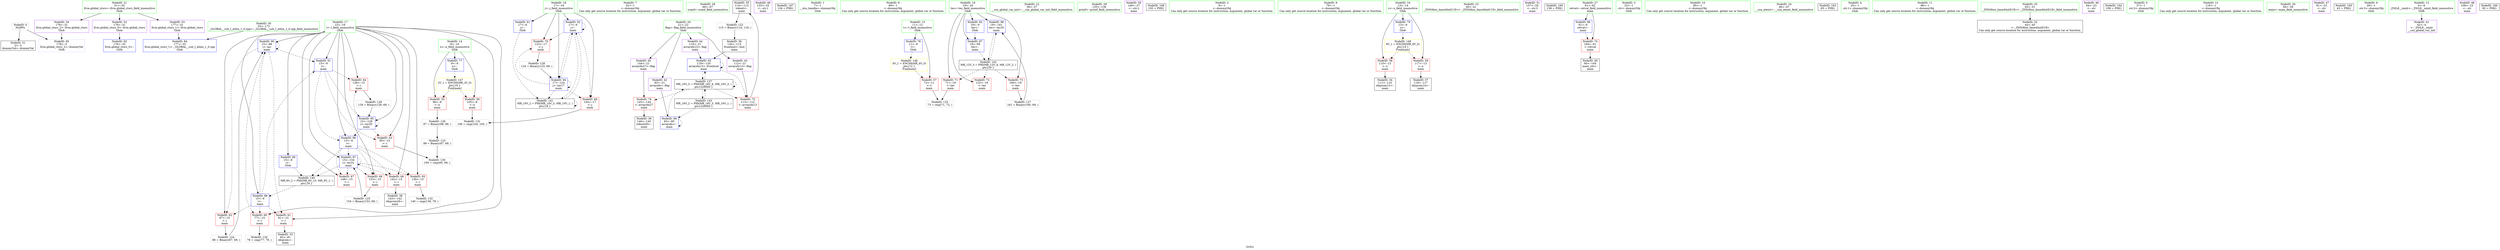 digraph "SVFG" {
	label="SVFG";

	Node0x560ce73f5b40 [shape=record,color=grey,label="{NodeID: 0\nNullPtr}"];
	Node0x560ce73f5b40 -> Node0x560ce740a0a0[style=solid];
	Node0x560ce73f5b40 -> Node0x560ce740df10[style=solid];
	Node0x560ce740e350 [shape=record,color=blue,label="{NodeID: 90\n15\<--88\ni\<--inc\nmain\n}"];
	Node0x560ce740e350 -> Node0x560ce740c940[style=dashed];
	Node0x560ce740e350 -> Node0x560ce740ca10[style=dashed];
	Node0x560ce740e350 -> Node0x560ce740cae0[style=dashed];
	Node0x560ce740e350 -> Node0x560ce740e350[style=dashed];
	Node0x560ce740e350 -> Node0x560ce740e420[style=dashed];
	Node0x560ce73f5c60 [shape=record,color=green,label="{NodeID: 7\n32\<--1\n\<--dummyObj\nCan only get source location for instruction, argument, global var or function.}"];
	Node0x560ce740afa0 [shape=record,color=blue,label="{NodeID: 97\n15\<--154\ni\<--inc31\nmain\n}"];
	Node0x560ce740afa0 -> Node0x560ce740cd50[style=dashed];
	Node0x560ce740afa0 -> Node0x560ce740ce20[style=dashed];
	Node0x560ce740afa0 -> Node0x560ce740cef0[style=dashed];
	Node0x560ce740afa0 -> Node0x560ce740cfc0[style=dashed];
	Node0x560ce740afa0 -> Node0x560ce740afa0[style=dashed];
	Node0x560ce740afa0 -> Node0x560ce74177a0[style=dashed];
	Node0x560ce73f5130 [shape=record,color=green,label="{NodeID: 14\n8\<--10\nn\<--n_field_insensitive\nGlob }"];
	Node0x560ce73f5130 -> Node0x560ce740c530[style=solid];
	Node0x560ce73f5130 -> Node0x560ce740c600[style=solid];
	Node0x560ce73f5130 -> Node0x560ce740d710[style=solid];
	Node0x560ce74096d0 [shape=record,color=green,label="{NodeID: 21\n31\<--35\nllvm.global_ctors\<--llvm.global_ctors_field_insensitive\nGlob }"];
	Node0x560ce74096d0 -> Node0x560ce740c230[style=solid];
	Node0x560ce74096d0 -> Node0x560ce740c330[style=solid];
	Node0x560ce74096d0 -> Node0x560ce740c430[style=solid];
	Node0x560ce7409da0 [shape=record,color=green,label="{NodeID: 28\n66\<--67\nscanf\<--scanf_field_insensitive\n}"];
	Node0x560ce740a440 [shape=record,color=black,label="{NodeID: 35\n114\<--113\ntobool\<--\nmain\n}"];
	Node0x560ce740a440 -> Node0x560ce74103b0[style=solid];
	Node0x560ce7410830 [shape=record,color=grey,label="{NodeID: 125\n154 = Binary(153, 69, )\n}"];
	Node0x560ce7410830 -> Node0x560ce740afa0[style=solid];
	Node0x560ce740a9f0 [shape=record,color=purple,label="{NodeID: 42\n83\<--21\narrayidx\<--flag\nmain\n}"];
	Node0x560ce740a9f0 -> Node0x560ce740e280[style=solid];
	Node0x560ce74112b0 [shape=record,color=grey,label="{NodeID: 132\n140 = cmp(139, 79, )\n}"];
	Node0x560ce740bfc0 [shape=record,color=purple,label="{NodeID: 49\n133\<--25\n\<--.str.1\nmain\n}"];
	Node0x560ce740c600 [shape=record,color=red,label="{NodeID: 56\n105\<--8\n\<--n\nmain\n}"];
	Node0x560ce740c600 -> Node0x560ce7411130[style=solid];
	Node0x560ce740cbb0 [shape=record,color=red,label="{NodeID: 63\n95\<--15\n\<--i\nmain\n}"];
	Node0x560ce740cbb0 -> Node0x560ce7410fb0[style=solid];
	Node0x560ce740d160 [shape=record,color=red,label="{NodeID: 70\n123\<--17\n\<--j\nmain\n}"];
	Node0x560ce740d160 -> Node0x560ce7410cb0[style=solid];
	Node0x560ce740d710 [shape=record,color=blue,label="{NodeID: 77\n8\<--9\nn\<--\nGlob }"];
	Node0x560ce740d710 -> Node0x560ce7419aa0[style=dashed];
	Node0x560ce7421770 [shape=record,color=black,label="{NodeID: 167\n134 = PHI()\n}"];
	Node0x560ce740de10 [shape=record,color=blue,label="{NodeID: 84\n177\<--33\nllvm.global_ctors_1\<--_GLOBAL__sub_I_athin_1_0.cpp\nGlob }"];
	Node0x560ce73f4c30 [shape=record,color=green,label="{NodeID: 1\n7\<--1\n__dso_handle\<--dummyObj\nGlob }"];
	Node0x560ce740e420 [shape=record,color=blue,label="{NodeID: 91\n15\<--9\ni\<--\nmain\n}"];
	Node0x560ce740e420 -> Node0x560ce740cbb0[style=dashed];
	Node0x560ce740e420 -> Node0x560ce740cc80[style=dashed];
	Node0x560ce740e420 -> Node0x560ce740e760[style=dashed];
	Node0x560ce740e420 -> Node0x560ce740aed0[style=dashed];
	Node0x560ce73f47b0 [shape=record,color=green,label="{NodeID: 8\n69\<--1\n\<--dummyObj\nCan only get source location for instruction, argument, global var or function.}"];
	Node0x560ce740b070 [shape=record,color=blue,label="{NodeID: 98\n19\<--161\ntes\<--inc35\nmain\n}"];
	Node0x560ce740b070 -> Node0x560ce74181a0[style=dashed];
	Node0x560ce73f5200 [shape=record,color=green,label="{NodeID: 15\n11\<--12\nt\<--t_field_insensitive\nGlob }"];
	Node0x560ce73f5200 -> Node0x560ce740c6d0[style=solid];
	Node0x560ce73f5200 -> Node0x560ce740d810[style=solid];
	Node0x560ce74097d0 [shape=record,color=green,label="{NodeID: 22\n36\<--37\n__cxx_global_var_init\<--__cxx_global_var_init_field_insensitive\n}"];
	Node0x560ce7409ea0 [shape=record,color=green,label="{NodeID: 29\n135\<--136\nprintf\<--printf_field_insensitive\n}"];
	Node0x560ce740a510 [shape=record,color=black,label="{NodeID: 36\n120\<--115\nfrombool\<--lnot\nmain\n}"];
	Node0x560ce740a510 -> Node0x560ce740e5c0[style=solid];
	Node0x560ce74109b0 [shape=record,color=grey,label="{NodeID: 126\n97 = Binary(98, 96, )\n}"];
	Node0x560ce74109b0 -> Node0x560ce7410530[style=solid];
	Node0x560ce740aac0 [shape=record,color=purple,label="{NodeID: 43\n112\<--21\narrayidx13\<--flag\nmain\n}"];
	Node0x560ce740aac0 -> Node0x560ce740d570[style=solid];
	Node0x560ce7411430 [shape=record,color=grey,label="{NodeID: 133\n73 = cmp(71, 72, )\n}"];
	Node0x560ce740c090 [shape=record,color=purple,label="{NodeID: 50\n149\<--27\n\<--.str.2\nmain\n}"];
	Node0x560ce74177a0 [shape=record,color=black,label="{NodeID: 140\nMR_8V_2 = PHI(MR_8V_10, MR_8V_1, )\npts\{16 \}\n}"];
	Node0x560ce74177a0 -> Node0x560ce740e1b0[style=dashed];
	Node0x560ce740c6d0 [shape=record,color=red,label="{NodeID: 57\n72\<--11\n\<--t\nmain\n}"];
	Node0x560ce740c6d0 -> Node0x560ce7411430[style=solid];
	Node0x560ce7419aa0 [shape=record,color=yellow,style=double,label="{NodeID: 147\n2V_1 = ENCHI(MR_2V_0)\npts\{10 \}\nFun[main]}"];
	Node0x560ce7419aa0 -> Node0x560ce740c530[style=dashed];
	Node0x560ce7419aa0 -> Node0x560ce740c600[style=dashed];
	Node0x560ce740cc80 [shape=record,color=red,label="{NodeID: 64\n128\<--15\n\<--i\nmain\n}"];
	Node0x560ce740cc80 -> Node0x560ce7410e30[style=solid];
	Node0x560ce740d230 [shape=record,color=red,label="{NodeID: 71\n71\<--19\n\<--tes\nmain\n}"];
	Node0x560ce740d230 -> Node0x560ce7411430[style=solid];
	Node0x560ce740d810 [shape=record,color=blue,label="{NodeID: 78\n11\<--9\nt\<--\nGlob }"];
	Node0x560ce740d810 -> Node0x560ce741a5c0[style=dashed];
	Node0x560ce7421870 [shape=record,color=black,label="{NodeID: 168\n150 = PHI()\n}"];
	Node0x560ce740df10 [shape=record,color=blue, style = dotted,label="{NodeID: 85\n178\<--3\nllvm.global_ctors_2\<--dummyVal\nGlob }"];
	Node0x560ce73f46c0 [shape=record,color=green,label="{NodeID: 2\n9\<--1\n\<--dummyObj\nCan only get source location for instruction, argument, global var or function.}"];
	Node0x560ce740e4f0 [shape=record,color=blue,label="{NodeID: 92\n17\<--9\nj\<--\nmain\n}"];
	Node0x560ce740e4f0 -> Node0x560ce740d090[style=dashed];
	Node0x560ce740e4f0 -> Node0x560ce740d160[style=dashed];
	Node0x560ce740e4f0 -> Node0x560ce740e4f0[style=dashed];
	Node0x560ce740e4f0 -> Node0x560ce740e690[style=dashed];
	Node0x560ce740e4f0 -> Node0x560ce7417ca0[style=dashed];
	Node0x560ce73f4880 [shape=record,color=green,label="{NodeID: 9\n79\<--1\n\<--dummyObj\nCan only get source location for instruction, argument, global var or function.}"];
	Node0x560ce73f52d0 [shape=record,color=green,label="{NodeID: 16\n13\<--14\nx\<--x_field_insensitive\nGlob }"];
	Node0x560ce73f52d0 -> Node0x560ce740c7a0[style=solid];
	Node0x560ce73f52d0 -> Node0x560ce740c870[style=solid];
	Node0x560ce73f52d0 -> Node0x560ce740d910[style=solid];
	Node0x560ce74098d0 [shape=record,color=green,label="{NodeID: 23\n40\<--41\n_ZNSt8ios_base4InitC1Ev\<--_ZNSt8ios_base4InitC1Ev_field_insensitive\n}"];
	Node0x560ce7409fa0 [shape=record,color=green,label="{NodeID: 30\n33\<--172\n_GLOBAL__sub_I_athin_1_0.cpp\<--_GLOBAL__sub_I_athin_1_0.cpp_field_insensitive\n}"];
	Node0x560ce7409fa0 -> Node0x560ce740de10[style=solid];
	Node0x560ce740a5e0 [shape=record,color=black,label="{NodeID: 37\n118\<--117\nidxprom14\<--\nmain\n}"];
	Node0x560ce7410b30 [shape=record,color=grey,label="{NodeID: 127\n161 = Binary(160, 69, )\n}"];
	Node0x560ce7410b30 -> Node0x560ce740b070[style=solid];
	Node0x560ce740ab90 [shape=record,color=purple,label="{NodeID: 44\n119\<--21\narrayidx15\<--flag\nmain\n}"];
	Node0x560ce740ab90 -> Node0x560ce740e5c0[style=solid];
	Node0x560ce740b6f0 [shape=record,color=grey,label="{NodeID: 134\n78 = cmp(77, 79, )\n}"];
	Node0x560ce740c160 [shape=record,color=purple,label="{NodeID: 51\n157\<--29\n\<--.str.3\nmain\n}"];
	Node0x560ce7417ca0 [shape=record,color=black,label="{NodeID: 141\nMR_10V_2 = PHI(MR_10V_3, MR_10V_1, )\npts\{18 \}\n}"];
	Node0x560ce7417ca0 -> Node0x560ce740e4f0[style=dashed];
	Node0x560ce7417ca0 -> Node0x560ce7417ca0[style=dashed];
	Node0x560ce740c7a0 [shape=record,color=red,label="{NodeID: 58\n110\<--13\n\<--x\nmain\n}"];
	Node0x560ce740c7a0 -> Node0x560ce740a370[style=solid];
	Node0x560ce741a5c0 [shape=record,color=yellow,style=double,label="{NodeID: 148\n4V_1 = ENCHI(MR_4V_0)\npts\{12 \}\nFun[main]}"];
	Node0x560ce741a5c0 -> Node0x560ce740c6d0[style=dashed];
	Node0x560ce740cd50 [shape=record,color=red,label="{NodeID: 65\n139\<--15\n\<--i\nmain\n}"];
	Node0x560ce740cd50 -> Node0x560ce74112b0[style=solid];
	Node0x560ce740d300 [shape=record,color=red,label="{NodeID: 72\n132\<--19\n\<--tes\nmain\n}"];
	Node0x560ce740d910 [shape=record,color=blue,label="{NodeID: 79\n13\<--9\nx\<--\nGlob }"];
	Node0x560ce740d910 -> Node0x560ce741a6a0[style=dashed];
	Node0x560ce7421970 [shape=record,color=black,label="{NodeID: 169\n158 = PHI()\n}"];
	Node0x560ce740e010 [shape=record,color=blue,label="{NodeID: 86\n61\<--9\nretval\<--\nmain\n}"];
	Node0x560ce740e010 -> Node0x560ce740d4a0[style=dashed];
	Node0x560ce73f3470 [shape=record,color=green,label="{NodeID: 3\n23\<--1\n.str\<--dummyObj\nGlob }"];
	Node0x560ce740e5c0 [shape=record,color=blue,label="{NodeID: 93\n119\<--120\narrayidx15\<--frombool\nmain\n}"];
	Node0x560ce740e5c0 -> Node0x560ce740d570[style=dashed];
	Node0x560ce740e5c0 -> Node0x560ce740e5c0[style=dashed];
	Node0x560ce740e5c0 -> Node0x560ce74168a0[style=dashed];
	Node0x560ce73f4950 [shape=record,color=green,label="{NodeID: 10\n85\<--1\n\<--dummyObj\nCan only get source location for instruction, argument, global var or function.}"];
	Node0x560ce7409300 [shape=record,color=green,label="{NodeID: 17\n15\<--16\ni\<--i_field_insensitive\nGlob }"];
	Node0x560ce7409300 -> Node0x560ce740c940[style=solid];
	Node0x560ce7409300 -> Node0x560ce740ca10[style=solid];
	Node0x560ce7409300 -> Node0x560ce740cae0[style=solid];
	Node0x560ce7409300 -> Node0x560ce740cbb0[style=solid];
	Node0x560ce7409300 -> Node0x560ce740cc80[style=solid];
	Node0x560ce7409300 -> Node0x560ce740cd50[style=solid];
	Node0x560ce7409300 -> Node0x560ce740ce20[style=solid];
	Node0x560ce7409300 -> Node0x560ce740cef0[style=solid];
	Node0x560ce7409300 -> Node0x560ce740cfc0[style=solid];
	Node0x560ce7409300 -> Node0x560ce740da10[style=solid];
	Node0x560ce7409300 -> Node0x560ce740e1b0[style=solid];
	Node0x560ce7409300 -> Node0x560ce740e350[style=solid];
	Node0x560ce7409300 -> Node0x560ce740e420[style=solid];
	Node0x560ce7409300 -> Node0x560ce740e760[style=solid];
	Node0x560ce7409300 -> Node0x560ce740aed0[style=solid];
	Node0x560ce7409300 -> Node0x560ce740afa0[style=solid];
	Node0x560ce74099d0 [shape=record,color=green,label="{NodeID: 24\n46\<--47\n__cxa_atexit\<--__cxa_atexit_field_insensitive\n}"];
	Node0x560ce740a0a0 [shape=record,color=black,label="{NodeID: 31\n2\<--3\ndummyVal\<--dummyVal\n}"];
	Node0x560ce740a6b0 [shape=record,color=black,label="{NodeID: 38\n143\<--142\nidxprom26\<--\nmain\n}"];
	Node0x560ce7410cb0 [shape=record,color=grey,label="{NodeID: 128\n124 = Binary(123, 69, )\n}"];
	Node0x560ce7410cb0 -> Node0x560ce740e690[style=solid];
	Node0x560ce740ac60 [shape=record,color=purple,label="{NodeID: 45\n144\<--21\narrayidx27\<--flag\nmain\n}"];
	Node0x560ce740ac60 -> Node0x560ce740d640[style=solid];
	Node0x560ce740c230 [shape=record,color=purple,label="{NodeID: 52\n176\<--31\nllvm.global_ctors_0\<--llvm.global_ctors\nGlob }"];
	Node0x560ce740c230 -> Node0x560ce740dd10[style=solid];
	Node0x560ce74181a0 [shape=record,color=black,label="{NodeID: 142\nMR_12V_3 = PHI(MR_12V_4, MR_12V_2, )\npts\{20 \}\n}"];
	Node0x560ce74181a0 -> Node0x560ce740d230[style=dashed];
	Node0x560ce74181a0 -> Node0x560ce740d300[style=dashed];
	Node0x560ce74181a0 -> Node0x560ce740d3d0[style=dashed];
	Node0x560ce74181a0 -> Node0x560ce740b070[style=dashed];
	Node0x560ce740c870 [shape=record,color=red,label="{NodeID: 59\n117\<--13\n\<--x\nmain\n}"];
	Node0x560ce740c870 -> Node0x560ce740a5e0[style=solid];
	Node0x560ce741a6a0 [shape=record,color=yellow,style=double,label="{NodeID: 149\n6V_1 = ENCHI(MR_6V_0)\npts\{14 \}\nFun[main]}"];
	Node0x560ce741a6a0 -> Node0x560ce740c7a0[style=dashed];
	Node0x560ce741a6a0 -> Node0x560ce740c870[style=dashed];
	Node0x560ce740ce20 [shape=record,color=red,label="{NodeID: 66\n142\<--15\n\<--i\nmain\n}"];
	Node0x560ce740ce20 -> Node0x560ce740a6b0[style=solid];
	Node0x560ce740d3d0 [shape=record,color=red,label="{NodeID: 73\n160\<--19\n\<--tes\nmain\n}"];
	Node0x560ce740d3d0 -> Node0x560ce7410b30[style=solid];
	Node0x560ce727a4c0 [shape=record,color=black,label="{NodeID: 163\n65 = PHI()\n}"];
	Node0x560ce740da10 [shape=record,color=blue,label="{NodeID: 80\n15\<--9\ni\<--\nGlob }"];
	Node0x560ce740da10 -> Node0x560ce74177a0[style=dashed];
	Node0x560ce740e0e0 [shape=record,color=blue,label="{NodeID: 87\n19\<--69\ntes\<--\nmain\n}"];
	Node0x560ce740e0e0 -> Node0x560ce74181a0[style=dashed];
	Node0x560ce73f5400 [shape=record,color=green,label="{NodeID: 4\n25\<--1\n.str.1\<--dummyObj\nGlob }"];
	Node0x560ce740e690 [shape=record,color=blue,label="{NodeID: 94\n17\<--124\nj\<--inc17\nmain\n}"];
	Node0x560ce740e690 -> Node0x560ce740d090[style=dashed];
	Node0x560ce740e690 -> Node0x560ce740d160[style=dashed];
	Node0x560ce740e690 -> Node0x560ce740e4f0[style=dashed];
	Node0x560ce740e690 -> Node0x560ce740e690[style=dashed];
	Node0x560ce740e690 -> Node0x560ce7417ca0[style=dashed];
	Node0x560ce73f58e0 [shape=record,color=green,label="{NodeID: 11\n98\<--1\n\<--dummyObj\nCan only get source location for instruction, argument, global var or function.}"];
	Node0x560ce74093d0 [shape=record,color=green,label="{NodeID: 18\n17\<--18\nj\<--j_field_insensitive\nGlob }"];
	Node0x560ce74093d0 -> Node0x560ce740d090[style=solid];
	Node0x560ce74093d0 -> Node0x560ce740d160[style=solid];
	Node0x560ce74093d0 -> Node0x560ce740db10[style=solid];
	Node0x560ce74093d0 -> Node0x560ce740e4f0[style=solid];
	Node0x560ce74093d0 -> Node0x560ce740e690[style=solid];
	Node0x560ce7409ad0 [shape=record,color=green,label="{NodeID: 25\n45\<--51\n_ZNSt8ios_base4InitD1Ev\<--_ZNSt8ios_base4InitD1Ev_field_insensitive\n}"];
	Node0x560ce7409ad0 -> Node0x560ce740a1a0[style=solid];
	Node0x560ce740a1a0 [shape=record,color=black,label="{NodeID: 32\n44\<--45\n\<--_ZNSt8ios_base4InitD1Ev\nCan only get source location for instruction, argument, global var or function.}"];
	Node0x560ce74103b0 [shape=record,color=grey,label="{NodeID: 122\n115 = Binary(114, 116, )\n}"];
	Node0x560ce74103b0 -> Node0x560ce740a510[style=solid];
	Node0x560ce740a780 [shape=record,color=black,label="{NodeID: 39\n146\<--145\ntobool28\<--\nmain\n}"];
	Node0x560ce7410e30 [shape=record,color=grey,label="{NodeID: 129\n129 = Binary(128, 69, )\n}"];
	Node0x560ce7410e30 -> Node0x560ce740e760[style=solid];
	Node0x560ce740ad30 [shape=record,color=purple,label="{NodeID: 46\n64\<--23\n\<--.str\nmain\n}"];
	Node0x560ce740c330 [shape=record,color=purple,label="{NodeID: 53\n177\<--31\nllvm.global_ctors_1\<--llvm.global_ctors\nGlob }"];
	Node0x560ce740c330 -> Node0x560ce740de10[style=solid];
	Node0x560ce74186a0 [shape=record,color=black,label="{NodeID: 143\nMR_16V_2 = PHI(MR_16V_5, MR_16V_1, )\npts\{220000 \}\n}"];
	Node0x560ce74186a0 -> Node0x560ce740e280[style=dashed];
	Node0x560ce74186a0 -> Node0x560ce74168a0[style=dashed];
	Node0x560ce740c940 [shape=record,color=red,label="{NodeID: 60\n77\<--15\n\<--i\nmain\n}"];
	Node0x560ce740c940 -> Node0x560ce740b6f0[style=solid];
	Node0x560ce740cef0 [shape=record,color=red,label="{NodeID: 67\n148\<--15\n\<--i\nmain\n}"];
	Node0x560ce740d4a0 [shape=record,color=red,label="{NodeID: 74\n164\<--61\n\<--retval\nmain\n}"];
	Node0x560ce740d4a0 -> Node0x560ce740a850[style=solid];
	Node0x560ce7421470 [shape=record,color=black,label="{NodeID: 164\n109 = PHI()\n}"];
	Node0x560ce740db10 [shape=record,color=blue,label="{NodeID: 81\n17\<--9\nj\<--\nGlob }"];
	Node0x560ce740db10 -> Node0x560ce7417ca0[style=dashed];
	Node0x560ce740e1b0 [shape=record,color=blue,label="{NodeID: 88\n15\<--9\ni\<--\nmain\n}"];
	Node0x560ce740e1b0 -> Node0x560ce740c940[style=dashed];
	Node0x560ce740e1b0 -> Node0x560ce740ca10[style=dashed];
	Node0x560ce740e1b0 -> Node0x560ce740cae0[style=dashed];
	Node0x560ce740e1b0 -> Node0x560ce740e350[style=dashed];
	Node0x560ce740e1b0 -> Node0x560ce740e420[style=dashed];
	Node0x560ce73f4580 [shape=record,color=green,label="{NodeID: 5\n27\<--1\n.str.2\<--dummyObj\nGlob }"];
	Node0x560ce740e760 [shape=record,color=blue,label="{NodeID: 95\n15\<--129\ni\<--inc20\nmain\n}"];
	Node0x560ce740e760 -> Node0x560ce740cbb0[style=dashed];
	Node0x560ce740e760 -> Node0x560ce740cc80[style=dashed];
	Node0x560ce740e760 -> Node0x560ce740e760[style=dashed];
	Node0x560ce740e760 -> Node0x560ce740aed0[style=dashed];
	Node0x560ce73f59b0 [shape=record,color=green,label="{NodeID: 12\n116\<--1\n\<--dummyObj\nCan only get source location for instruction, argument, global var or function.}"];
	Node0x560ce74094d0 [shape=record,color=green,label="{NodeID: 19\n19\<--20\ntes\<--tes_field_insensitive\nGlob }"];
	Node0x560ce74094d0 -> Node0x560ce740d230[style=solid];
	Node0x560ce74094d0 -> Node0x560ce740d300[style=solid];
	Node0x560ce74094d0 -> Node0x560ce740d3d0[style=solid];
	Node0x560ce74094d0 -> Node0x560ce740dc10[style=solid];
	Node0x560ce74094d0 -> Node0x560ce740e0e0[style=solid];
	Node0x560ce74094d0 -> Node0x560ce740b070[style=solid];
	Node0x560ce7409bd0 [shape=record,color=green,label="{NodeID: 26\n58\<--59\nmain\<--main_field_insensitive\n}"];
	Node0x560ce740a2a0 [shape=record,color=black,label="{NodeID: 33\n82\<--81\nidxprom\<--\nmain\n}"];
	Node0x560ce7410530 [shape=record,color=grey,label="{NodeID: 123\n99 = Binary(97, 69, )\n}"];
	Node0x560ce7410530 -> Node0x560ce7410fb0[style=solid];
	Node0x560ce740a850 [shape=record,color=black,label="{NodeID: 40\n60\<--164\nmain_ret\<--\nmain\n}"];
	Node0x560ce7410fb0 [shape=record,color=grey,label="{NodeID: 130\n100 = cmp(95, 99, )\n}"];
	Node0x560ce740ae00 [shape=record,color=purple,label="{NodeID: 47\n91\<--23\n\<--.str\nmain\n}"];
	Node0x560ce74168a0 [shape=record,color=black,label="{NodeID: 137\nMR_16V_5 = PHI(MR_16V_6, MR_16V_3, )\npts\{220000 \}\n}"];
	Node0x560ce74168a0 -> Node0x560ce740d570[style=dashed];
	Node0x560ce74168a0 -> Node0x560ce740d640[style=dashed];
	Node0x560ce74168a0 -> Node0x560ce740e5c0[style=dashed];
	Node0x560ce74168a0 -> Node0x560ce74168a0[style=dashed];
	Node0x560ce74168a0 -> Node0x560ce74186a0[style=dashed];
	Node0x560ce740c430 [shape=record,color=purple,label="{NodeID: 54\n178\<--31\nllvm.global_ctors_2\<--llvm.global_ctors\nGlob }"];
	Node0x560ce740c430 -> Node0x560ce740df10[style=solid];
	Node0x560ce740ca10 [shape=record,color=red,label="{NodeID: 61\n81\<--15\n\<--i\nmain\n}"];
	Node0x560ce740ca10 -> Node0x560ce740a2a0[style=solid];
	Node0x560ce740cfc0 [shape=record,color=red,label="{NodeID: 68\n153\<--15\n\<--i\nmain\n}"];
	Node0x560ce740cfc0 -> Node0x560ce7410830[style=solid];
	Node0x560ce740d570 [shape=record,color=red,label="{NodeID: 75\n113\<--112\n\<--arrayidx13\nmain\n}"];
	Node0x560ce740d570 -> Node0x560ce740a440[style=solid];
	Node0x560ce7421570 [shape=record,color=black,label="{NodeID: 165\n43 = PHI()\n}"];
	Node0x560ce740dc10 [shape=record,color=blue,label="{NodeID: 82\n19\<--9\ntes\<--\nGlob }"];
	Node0x560ce740dc10 -> Node0x560ce740e0e0[style=dashed];
	Node0x560ce740e280 [shape=record,color=blue,label="{NodeID: 89\n83\<--85\narrayidx\<--\nmain\n}"];
	Node0x560ce740e280 -> Node0x560ce740e280[style=dashed];
	Node0x560ce740e280 -> Node0x560ce74168a0[style=dashed];
	Node0x560ce73f5bd0 [shape=record,color=green,label="{NodeID: 6\n29\<--1\n.str.3\<--dummyObj\nGlob }"];
	Node0x560ce740aed0 [shape=record,color=blue,label="{NodeID: 96\n15\<--9\ni\<--\nmain\n}"];
	Node0x560ce740aed0 -> Node0x560ce740cd50[style=dashed];
	Node0x560ce740aed0 -> Node0x560ce740ce20[style=dashed];
	Node0x560ce740aed0 -> Node0x560ce740cef0[style=dashed];
	Node0x560ce740aed0 -> Node0x560ce740cfc0[style=dashed];
	Node0x560ce740aed0 -> Node0x560ce740afa0[style=dashed];
	Node0x560ce740aed0 -> Node0x560ce74177a0[style=dashed];
	Node0x560ce73f5a80 [shape=record,color=green,label="{NodeID: 13\n4\<--6\n_ZStL8__ioinit\<--_ZStL8__ioinit_field_insensitive\nGlob }"];
	Node0x560ce73f5a80 -> Node0x560ce740a920[style=solid];
	Node0x560ce74095d0 [shape=record,color=green,label="{NodeID: 20\n21\<--22\nflag\<--flag_field_insensitive\nGlob }"];
	Node0x560ce74095d0 -> Node0x560ce740a9f0[style=solid];
	Node0x560ce74095d0 -> Node0x560ce740aac0[style=solid];
	Node0x560ce74095d0 -> Node0x560ce740ab90[style=solid];
	Node0x560ce74095d0 -> Node0x560ce740ac60[style=solid];
	Node0x560ce7409cd0 [shape=record,color=green,label="{NodeID: 27\n61\<--62\nretval\<--retval_field_insensitive\nmain\n}"];
	Node0x560ce7409cd0 -> Node0x560ce740d4a0[style=solid];
	Node0x560ce7409cd0 -> Node0x560ce740e010[style=solid];
	Node0x560ce740a370 [shape=record,color=black,label="{NodeID: 34\n111\<--110\nidxprom12\<--\nmain\n}"];
	Node0x560ce74106b0 [shape=record,color=grey,label="{NodeID: 124\n88 = Binary(87, 69, )\n}"];
	Node0x560ce74106b0 -> Node0x560ce740e350[style=solid];
	Node0x560ce740a920 [shape=record,color=purple,label="{NodeID: 41\n42\<--4\n\<--_ZStL8__ioinit\n__cxx_global_var_init\n}"];
	Node0x560ce7411130 [shape=record,color=grey,label="{NodeID: 131\n106 = cmp(104, 105, )\n}"];
	Node0x560ce740bef0 [shape=record,color=purple,label="{NodeID: 48\n108\<--23\n\<--.str\nmain\n}"];
	Node0x560ce740c530 [shape=record,color=red,label="{NodeID: 55\n96\<--8\n\<--n\nmain\n}"];
	Node0x560ce740c530 -> Node0x560ce74109b0[style=solid];
	Node0x560ce740cae0 [shape=record,color=red,label="{NodeID: 62\n87\<--15\n\<--i\nmain\n}"];
	Node0x560ce740cae0 -> Node0x560ce74106b0[style=solid];
	Node0x560ce740d090 [shape=record,color=red,label="{NodeID: 69\n104\<--17\n\<--j\nmain\n}"];
	Node0x560ce740d090 -> Node0x560ce7411130[style=solid];
	Node0x560ce740d640 [shape=record,color=red,label="{NodeID: 76\n145\<--144\n\<--arrayidx27\nmain\n}"];
	Node0x560ce740d640 -> Node0x560ce740a780[style=solid];
	Node0x560ce7421670 [shape=record,color=black,label="{NodeID: 166\n92 = PHI()\n}"];
	Node0x560ce740dd10 [shape=record,color=blue,label="{NodeID: 83\n176\<--32\nllvm.global_ctors_0\<--\nGlob }"];
}
